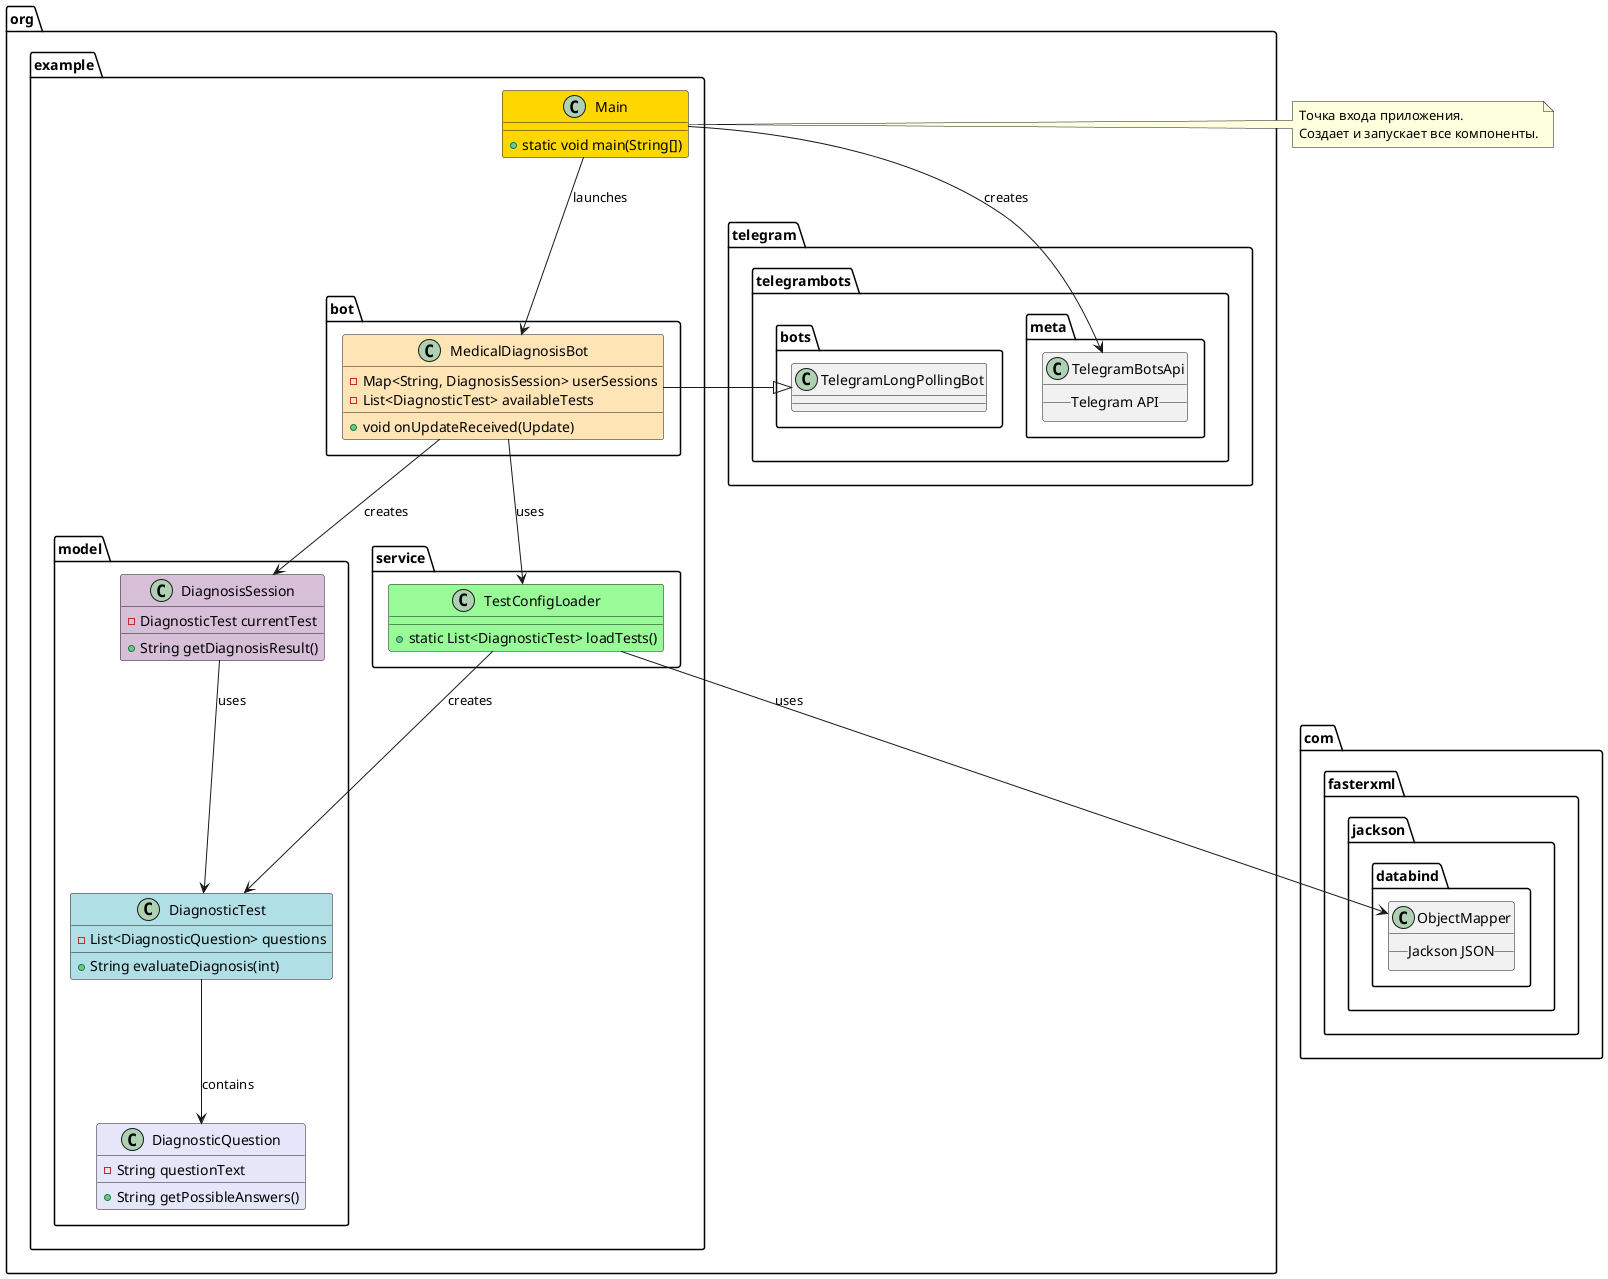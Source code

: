 @startuml

class org.example.Main {
  + static void main(String[])
}

class org.example.bot.MedicalDiagnosisBot {
  - Map<String, DiagnosisSession> userSessions
  - List<DiagnosticTest> availableTests
  + void onUpdateReceived(Update)
}

class org.example.model.DiagnosisSession {
  - DiagnosticTest currentTest
  + String getDiagnosisResult()
}

class org.example.model.DiagnosticTest {
  - List<DiagnosticQuestion> questions
  + String evaluateDiagnosis(int)
}

class org.example.model.DiagnosticQuestion {
  - String questionText
  + String getPossibleAnswers()
}

class org.example.service.TestConfigLoader {
  + static List<DiagnosticTest> loadTests()
}

class "org.telegram.telegrambots.meta.TelegramBotsApi" {
  __Telegram API__
}

class "com.fasterxml.jackson.databind.ObjectMapper" {
  __Jackson JSON__
}

' Наследование
org.telegram.telegrambots.bots.TelegramLongPollingBot <|-- org.example.bot.MedicalDiagnosisBot

' Корректные зависимости (теперь все идут В Main)
org.example.Main --> "org.telegram.telegrambots.meta.TelegramBotsApi" : creates
org.example.Main --> org.example.bot.MedicalDiagnosisBot : launches

' Внутренние связи между компонентами
org.example.bot.MedicalDiagnosisBot --> org.example.service.TestConfigLoader : uses
org.example.bot.MedicalDiagnosisBot --> org.example.model.DiagnosisSession : creates
org.example.service.TestConfigLoader --> org.example.model.DiagnosticTest : creates
org.example.service.TestConfigLoader --> "com.fasterxml.jackson.databind.ObjectMapper" : uses
org.example.model.DiagnosisSession --> org.example.model.DiagnosticTest : uses
org.example.model.DiagnosticTest --> org.example.model.DiagnosticQuestion : contains

' Стили классов (сохраняем из предыдущей версии)
class org.example.bot.MedicalDiagnosisBot #FFE4B5
class org.example.model.DiagnosisSession #D8BFD8
class org.example.model.DiagnosticQuestion #E6E6FA
class org.example.model.DiagnosticTest #B0E0E6
class org.example.service.TestConfigLoader #98FB98
class org.example.Main #FFD700

note right of org.example.Main
  Точка входа приложения.
  Создает и запускает все компоненты.
end note

@enduml